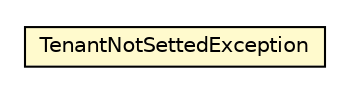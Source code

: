 #!/usr/local/bin/dot
#
# Class diagram 
# Generated by UMLGraph version R5_6_6-8-g8d7759 (http://www.umlgraph.org/)
#

digraph G {
	edge [fontname="Helvetica",fontsize=10,labelfontname="Helvetica",labelfontsize=10];
	node [fontname="Helvetica",fontsize=10,shape=plaintext];
	nodesep=0.25;
	ranksep=0.5;
	// org.dayatang.datasource4saas.tenantservice.TenantNotSettedException
	c454 [label=<<table title="org.dayatang.datasource4saas.tenantservice.TenantNotSettedException" border="0" cellborder="1" cellspacing="0" cellpadding="2" port="p" bgcolor="lemonChiffon" href="./TenantNotSettedException.html">
		<tr><td><table border="0" cellspacing="0" cellpadding="1">
<tr><td align="center" balign="center"> TenantNotSettedException </td></tr>
		</table></td></tr>
		</table>>, URL="./TenantNotSettedException.html", fontname="Helvetica", fontcolor="black", fontsize=10.0];
}

